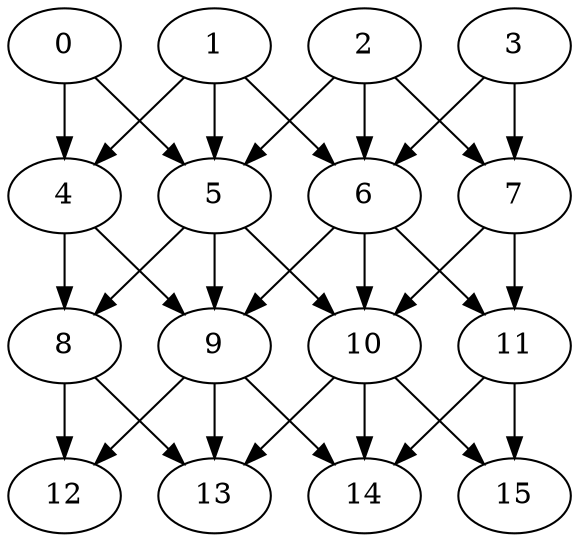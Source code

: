 digraph "Stencil_Nodes_16_CCR_0.10_WeightType_Random#1" {
	graph ["Duplicate states"=0,
		GraphType=Stencil,
		"Max states in OPEN"=0,
		Modes="120000ms; topo-ordered tasks, ; Pruning: task equivalence, fixed order ready list, ; F-value: ; Optimisation: best schedule length (\
SL) optimisation on equal, ",
		NumberOfTasks=16,
		"Pruned using list schedule length"=7834,
		"States removed from OPEN"=0,
		TargetSystem="Homogeneous-4",
		"Time to schedule (ms)"=271,
		"Total idle time"=483,
		"Total schedule length"=578,
		"Total sequential time"=1689,
		"Total states created"=22818
	];
	2	["Finish time"=118,
		Processor=0,
		"Start time"=0,
		Weight=118];
	5	["Finish time"=287,
		Processor=0,
		"Start time"=118,
		Weight=169];
	2 -> 5	[Weight=3];
	6	["Finish time"=240,
		Processor=1,
		"Start time"=122,
		Weight=118];
	2 -> 6	[Weight=4];
	7	["Finish time"=229,
		Processor=3,
		"Start time"=128,
		Weight=101];
	2 -> 7	[Weight=10];
	0	["Finish time"=101,
		Processor=1,
		"Start time"=0,
		Weight=101];
	0 -> 5	[Weight=5];
	4	["Finish time"=171,
		Processor=2,
		"Start time"=103,
		Weight=68];
	0 -> 4	[Weight=2];
	1	["Finish time"=85,
		Processor=2,
		"Start time"=0,
		Weight=85];
	1 -> 5	[Weight=2];
	1 -> 6	[Weight=5];
	1 -> 4	[Weight=5];
	9	["Finish time"=424,
		Processor=2,
		"Start time"=289,
		Weight=135];
	5 -> 9	[Weight=2];
	10	["Finish time"=422,
		Processor=0,
		"Start time"=287,
		Weight=135];
	5 -> 10	[Weight=10];
	8	["Finish time"=414,
		Processor=3,
		"Start time"=296,
		Weight=118];
	5 -> 8	[Weight=6];
	3	["Finish time"=34,
		Processor=3,
		"Start time"=0,
		Weight=34];
	3 -> 6	[Weight=4];
	3 -> 7	[Weight=5];
	6 -> 9	[Weight=9];
	6 -> 10	[Weight=9];
	11	["Finish time"=296,
		Processor=3,
		"Start time"=245,
		Weight=51];
	6 -> 11	[Weight=5];
	7 -> 10	[Weight=3];
	7 -> 11	[Weight=10];
	4 -> 9	[Weight=4];
	4 -> 8	[Weight=4];
	13	["Finish time"=578,
		Processor=2,
		"Start time"=426,
		Weight=152];
	9 -> 13	[Weight=6];
	14	["Finish time"=549,
		Processor=1,
		"Start time"=431,
		Weight=118];
	9 -> 14	[Weight=5];
	12	["Finish time"=481,
		Processor=0,
		"Start time"=430,
		Weight=51];
	9 -> 12	[Weight=6];
	10 -> 13	[Weight=4];
	15	["Finish time"=564,
		Processor=3,
		"Start time"=429,
		Weight=135];
	10 -> 15	[Weight=7];
	10 -> 14	[Weight=9];
	8 -> 13	[Weight=10];
	8 -> 12	[Weight=4];
	11 -> 15	[Weight=4];
	11 -> 14	[Weight=7];
}
